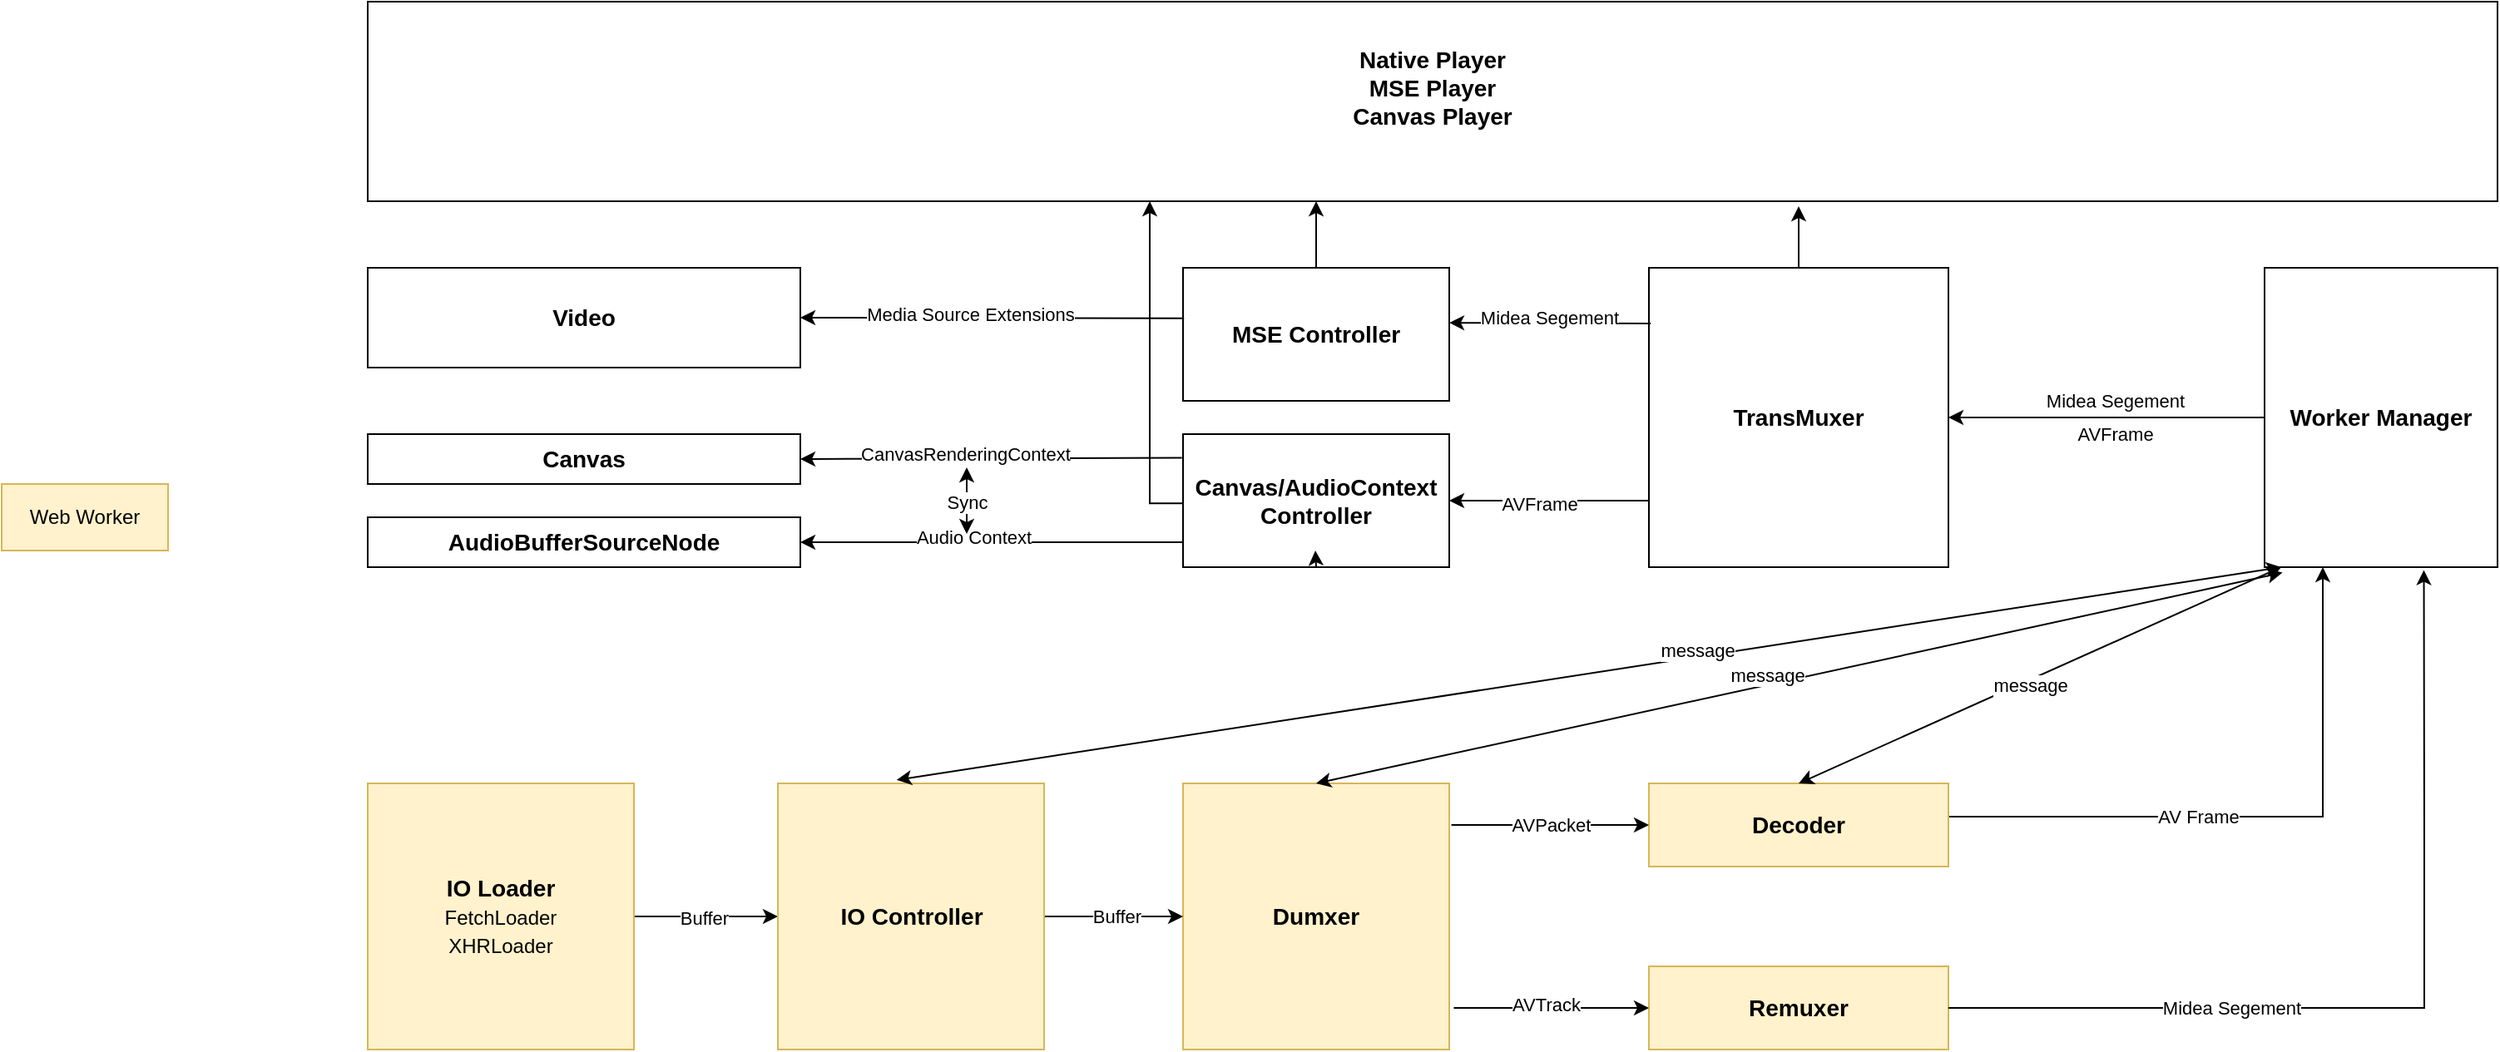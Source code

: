 <mxfile version="21.6.2" type="github">
  <diagram id="C5RBs43oDa-KdzZeNtuy" name="Page-1">
    <mxGraphModel dx="3341" dy="2058" grid="1" gridSize="10" guides="1" tooltips="1" connect="1" arrows="1" fold="1" page="1" pageScale="1" pageWidth="827" pageHeight="1169" math="0" shadow="0">
      <root>
        <mxCell id="WIyWlLk6GJQsqaUBKTNV-0" />
        <mxCell id="WIyWlLk6GJQsqaUBKTNV-1" parent="WIyWlLk6GJQsqaUBKTNV-0" />
        <mxCell id="7h8urNXvSVrlIbzpcXAR-0" value="&lt;b style=&quot;font-size: 14px;&quot;&gt;Native Player&lt;br&gt;MSE Player&lt;br style=&quot;font-size: 14px;&quot;&gt;Canvas Player&lt;br&gt;&lt;br&gt;&lt;/b&gt;" style="rounded=0;whiteSpace=wrap;html=1;fontSize=14;" parent="WIyWlLk6GJQsqaUBKTNV-1" vertex="1">
          <mxGeometry x="-660" y="-180" width="1280" height="120" as="geometry" />
        </mxCell>
        <mxCell id="7h8urNXvSVrlIbzpcXAR-54" value="" style="edgeStyle=orthogonalEdgeStyle;rounded=0;orthogonalLoop=1;jettySize=auto;html=1;" parent="WIyWlLk6GJQsqaUBKTNV-1" source="7h8urNXvSVrlIbzpcXAR-1" target="7h8urNXvSVrlIbzpcXAR-0" edge="1">
          <mxGeometry relative="1" as="geometry">
            <Array as="points">
              <mxPoint x="-90" y="-40" />
              <mxPoint x="-90" y="-40" />
            </Array>
          </mxGeometry>
        </mxCell>
        <mxCell id="7h8urNXvSVrlIbzpcXAR-1" value="&lt;b style=&quot;font-size: 14px;&quot;&gt;MSE Controller&lt;/b&gt;" style="rounded=0;whiteSpace=wrap;html=1;fontSize=14;" parent="WIyWlLk6GJQsqaUBKTNV-1" vertex="1">
          <mxGeometry x="-170" y="-20" width="160" height="80" as="geometry" />
        </mxCell>
        <mxCell id="7h8urNXvSVrlIbzpcXAR-2" value="&lt;b style=&quot;font-size: 14px;&quot;&gt;TransMuxer&lt;/b&gt;" style="rounded=0;whiteSpace=wrap;html=1;fontSize=14;" parent="WIyWlLk6GJQsqaUBKTNV-1" vertex="1">
          <mxGeometry x="110" y="-20" width="180" height="180" as="geometry" />
        </mxCell>
        <mxCell id="7h8urNXvSVrlIbzpcXAR-56" style="edgeStyle=orthogonalEdgeStyle;rounded=0;orthogonalLoop=1;jettySize=auto;html=1;entryX=0.385;entryY=0.987;entryDx=0;entryDy=0;entryPerimeter=0;" parent="WIyWlLk6GJQsqaUBKTNV-1" edge="1">
          <mxGeometry relative="1" as="geometry">
            <mxPoint x="-190.0" y="-60.0" as="targetPoint" />
            <mxPoint x="-71.1" y="121.56" as="sourcePoint" />
            <Array as="points">
              <mxPoint x="-190.1" y="121.56" />
            </Array>
          </mxGeometry>
        </mxCell>
        <mxCell id="7h8urNXvSVrlIbzpcXAR-3" value="&lt;b style=&quot;font-size: 14px;&quot;&gt;Canvas/AudioContext Controller&lt;/b&gt;" style="rounded=0;whiteSpace=wrap;html=1;fontSize=14;" parent="WIyWlLk6GJQsqaUBKTNV-1" vertex="1">
          <mxGeometry x="-170" y="80" width="160" height="80" as="geometry" />
        </mxCell>
        <mxCell id="7h8urNXvSVrlIbzpcXAR-5" value="&lt;b style=&quot;font-size: 14px;&quot;&gt;Dumxer&lt;/b&gt;" style="rounded=0;whiteSpace=wrap;html=1;fontSize=14;fillColor=#fff2cc;strokeColor=#d6b656;" parent="WIyWlLk6GJQsqaUBKTNV-1" vertex="1">
          <mxGeometry x="-170" y="290" width="160" height="160" as="geometry" />
        </mxCell>
        <mxCell id="7h8urNXvSVrlIbzpcXAR-7" value="&lt;b style=&quot;font-size: 14px;&quot;&gt;Remuxer&lt;/b&gt;" style="rounded=0;whiteSpace=wrap;html=1;fontSize=14;fillColor=#fff2cc;strokeColor=#d6b656;" parent="WIyWlLk6GJQsqaUBKTNV-1" vertex="1">
          <mxGeometry x="110" y="400" width="180" height="50" as="geometry" />
        </mxCell>
        <mxCell id="7h8urNXvSVrlIbzpcXAR-29" value="" style="edgeStyle=orthogonalEdgeStyle;rounded=0;orthogonalLoop=1;jettySize=auto;html=1;fontSize=14;entryX=0.25;entryY=1;entryDx=0;entryDy=0;" parent="WIyWlLk6GJQsqaUBKTNV-1" source="7h8urNXvSVrlIbzpcXAR-8" target="7h8urNXvSVrlIbzpcXAR-73" edge="1">
          <mxGeometry relative="1" as="geometry">
            <Array as="points">
              <mxPoint x="515" y="310" />
            </Array>
          </mxGeometry>
        </mxCell>
        <mxCell id="7h8urNXvSVrlIbzpcXAR-68" value="AV Frame" style="edgeLabel;html=1;align=center;verticalAlign=middle;resizable=0;points=[];" parent="7h8urNXvSVrlIbzpcXAR-29" vertex="1" connectable="0">
          <mxGeometry x="0.033" y="4" relative="1" as="geometry">
            <mxPoint x="-44" y="4" as="offset" />
          </mxGeometry>
        </mxCell>
        <mxCell id="7h8urNXvSVrlIbzpcXAR-8" value="&lt;b style=&quot;font-size: 14px;&quot;&gt;Decoder&lt;/b&gt;" style="rounded=0;whiteSpace=wrap;html=1;fontSize=14;fillColor=#fff2cc;strokeColor=#d6b656;" parent="WIyWlLk6GJQsqaUBKTNV-1" vertex="1">
          <mxGeometry x="110" y="290" width="180" height="50" as="geometry" />
        </mxCell>
        <mxCell id="7h8urNXvSVrlIbzpcXAR-11" value="&lt;b style=&quot;font-size: 14px;&quot;&gt;Video&lt;/b&gt;" style="rounded=0;whiteSpace=wrap;html=1;fontSize=14;" parent="WIyWlLk6GJQsqaUBKTNV-1" vertex="1">
          <mxGeometry x="-660" y="-20" width="260" height="60" as="geometry" />
        </mxCell>
        <mxCell id="7h8urNXvSVrlIbzpcXAR-12" value="&lt;b style=&quot;font-size: 14px;&quot;&gt;Canvas&lt;/b&gt;" style="rounded=0;whiteSpace=wrap;html=1;fontSize=14;" parent="WIyWlLk6GJQsqaUBKTNV-1" vertex="1">
          <mxGeometry x="-660" y="80" width="260" height="30" as="geometry" />
        </mxCell>
        <mxCell id="7h8urNXvSVrlIbzpcXAR-13" value="&lt;b style=&quot;font-size: 14px;&quot;&gt;AudioBufferSourceNode&lt;/b&gt;" style="rounded=0;whiteSpace=wrap;html=1;fontSize=14;" parent="WIyWlLk6GJQsqaUBKTNV-1" vertex="1">
          <mxGeometry x="-660" y="130" width="260" height="30" as="geometry" />
        </mxCell>
        <mxCell id="7h8urNXvSVrlIbzpcXAR-18" style="edgeStyle=orthogonalEdgeStyle;rounded=0;orthogonalLoop=1;jettySize=auto;html=1;exitX=1;exitY=0.5;exitDx=0;exitDy=0;entryX=0;entryY=0.5;entryDx=0;entryDy=0;fontSize=14;" parent="WIyWlLk6GJQsqaUBKTNV-1" source="7h8urNXvSVrlIbzpcXAR-14" target="7h8urNXvSVrlIbzpcXAR-15" edge="1">
          <mxGeometry relative="1" as="geometry" />
        </mxCell>
        <mxCell id="7h8urNXvSVrlIbzpcXAR-69" value="Buffer" style="edgeLabel;html=1;align=center;verticalAlign=middle;resizable=0;points=[];" parent="7h8urNXvSVrlIbzpcXAR-18" vertex="1" connectable="0">
          <mxGeometry x="-0.046" y="-1" relative="1" as="geometry">
            <mxPoint as="offset" />
          </mxGeometry>
        </mxCell>
        <mxCell id="7h8urNXvSVrlIbzpcXAR-14" value="&lt;font style=&quot;font-size: 12px;&quot;&gt;&lt;b style=&quot;font-size: 14px;&quot;&gt;IO Loader&lt;/b&gt;&lt;br style=&quot;font-size: 14px;&quot;&gt;&lt;font style=&quot;font-size: 12px;&quot;&gt;FetchLoader&lt;br style=&quot;&quot;&gt;XHRLoade&lt;/font&gt;r&lt;/font&gt;" style="rounded=0;whiteSpace=wrap;html=1;fontSize=14;fillColor=#fff2cc;strokeColor=#d6b656;" parent="WIyWlLk6GJQsqaUBKTNV-1" vertex="1">
          <mxGeometry x="-660" y="290" width="160" height="160" as="geometry" />
        </mxCell>
        <mxCell id="7h8urNXvSVrlIbzpcXAR-19" style="edgeStyle=orthogonalEdgeStyle;rounded=0;orthogonalLoop=1;jettySize=auto;html=1;exitX=1;exitY=0.5;exitDx=0;exitDy=0;entryX=0;entryY=0.5;entryDx=0;entryDy=0;fontSize=14;" parent="WIyWlLk6GJQsqaUBKTNV-1" source="7h8urNXvSVrlIbzpcXAR-15" target="7h8urNXvSVrlIbzpcXAR-5" edge="1">
          <mxGeometry relative="1" as="geometry" />
        </mxCell>
        <mxCell id="7h8urNXvSVrlIbzpcXAR-70" value="Buffer" style="edgeLabel;html=1;align=center;verticalAlign=middle;resizable=0;points=[];" parent="7h8urNXvSVrlIbzpcXAR-19" vertex="1" connectable="0">
          <mxGeometry x="0.042" y="6" relative="1" as="geometry">
            <mxPoint y="6" as="offset" />
          </mxGeometry>
        </mxCell>
        <mxCell id="7h8urNXvSVrlIbzpcXAR-15" value="&lt;b style=&quot;font-size: 14px;&quot;&gt;IO Controller&lt;/b&gt;" style="rounded=0;whiteSpace=wrap;html=1;fontSize=14;fillColor=#fff2cc;strokeColor=#d6b656;" parent="WIyWlLk6GJQsqaUBKTNV-1" vertex="1">
          <mxGeometry x="-413.5" y="290" width="160" height="160" as="geometry" />
        </mxCell>
        <mxCell id="7h8urNXvSVrlIbzpcXAR-22" value="" style="endArrow=classic;html=1;rounded=0;entryX=0;entryY=0.5;entryDx=0;entryDy=0;exitX=1.008;exitY=0.156;exitDx=0;exitDy=0;exitPerimeter=0;fontSize=14;" parent="WIyWlLk6GJQsqaUBKTNV-1" source="7h8urNXvSVrlIbzpcXAR-5" target="7h8urNXvSVrlIbzpcXAR-8" edge="1">
          <mxGeometry width="50" height="50" relative="1" as="geometry">
            <mxPoint x="30" y="340" as="sourcePoint" />
            <mxPoint x="80" y="290" as="targetPoint" />
          </mxGeometry>
        </mxCell>
        <mxCell id="7h8urNXvSVrlIbzpcXAR-67" value="AVPacket" style="edgeLabel;html=1;align=center;verticalAlign=middle;resizable=0;points=[];" parent="7h8urNXvSVrlIbzpcXAR-22" vertex="1" connectable="0">
          <mxGeometry x="-0.215" y="3" relative="1" as="geometry">
            <mxPoint x="13" y="3" as="offset" />
          </mxGeometry>
        </mxCell>
        <mxCell id="7h8urNXvSVrlIbzpcXAR-27" value="" style="endArrow=classic;html=1;rounded=0;entryX=0;entryY=0.5;entryDx=0;entryDy=0;exitX=1.017;exitY=0.844;exitDx=0;exitDy=0;exitPerimeter=0;fontSize=14;" parent="WIyWlLk6GJQsqaUBKTNV-1" source="7h8urNXvSVrlIbzpcXAR-5" target="7h8urNXvSVrlIbzpcXAR-7" edge="1">
          <mxGeometry width="50" height="50" relative="1" as="geometry">
            <mxPoint x="40" y="440" as="sourcePoint" />
            <mxPoint x="90" y="390" as="targetPoint" />
          </mxGeometry>
        </mxCell>
        <mxCell id="3y4YQxaxZySrOHOtxydG-2" value="AVTrack" style="edgeLabel;html=1;align=center;verticalAlign=middle;resizable=0;points=[];" vertex="1" connectable="0" parent="7h8urNXvSVrlIbzpcXAR-27">
          <mxGeometry x="-0.063" y="2" relative="1" as="geometry">
            <mxPoint as="offset" />
          </mxGeometry>
        </mxCell>
        <mxCell id="7h8urNXvSVrlIbzpcXAR-28" value="" style="endArrow=classic;html=1;rounded=0;entryX=0.684;entryY=1.01;entryDx=0;entryDy=0;fontSize=14;exitX=1;exitY=0.5;exitDx=0;exitDy=0;entryPerimeter=0;" parent="WIyWlLk6GJQsqaUBKTNV-1" source="7h8urNXvSVrlIbzpcXAR-7" target="7h8urNXvSVrlIbzpcXAR-73" edge="1">
          <mxGeometry width="50" height="50" relative="1" as="geometry">
            <mxPoint x="290" y="330" as="sourcePoint" />
            <mxPoint x="400" y="330" as="targetPoint" />
            <Array as="points">
              <mxPoint x="390" y="425" />
              <mxPoint x="576" y="425" />
              <mxPoint x="576" y="330" />
            </Array>
          </mxGeometry>
        </mxCell>
        <mxCell id="3y4YQxaxZySrOHOtxydG-5" value="Midea Segement" style="edgeLabel;html=1;align=center;verticalAlign=middle;resizable=0;points=[];" vertex="1" connectable="0" parent="7h8urNXvSVrlIbzpcXAR-28">
          <mxGeometry x="-0.486" y="1" relative="1" as="geometry">
            <mxPoint x="29" y="1" as="offset" />
          </mxGeometry>
        </mxCell>
        <mxCell id="7h8urNXvSVrlIbzpcXAR-33" value="" style="endArrow=classic;html=1;rounded=0;entryX=1;entryY=0.5;entryDx=0;entryDy=0;fontSize=14;" parent="WIyWlLk6GJQsqaUBKTNV-1" target="7h8urNXvSVrlIbzpcXAR-3" edge="1">
          <mxGeometry width="50" height="50" relative="1" as="geometry">
            <mxPoint x="110" y="120" as="sourcePoint" />
            <mxPoint x="120" y="220" as="targetPoint" />
          </mxGeometry>
        </mxCell>
        <mxCell id="7h8urNXvSVrlIbzpcXAR-65" value="AVFrame&lt;br&gt;" style="edgeLabel;html=1;align=center;verticalAlign=middle;resizable=0;points=[];" parent="7h8urNXvSVrlIbzpcXAR-33" vertex="1" connectable="0">
          <mxGeometry x="0.086" y="2" relative="1" as="geometry">
            <mxPoint x="-1" as="offset" />
          </mxGeometry>
        </mxCell>
        <mxCell id="7h8urNXvSVrlIbzpcXAR-34" value="" style="endArrow=classic;html=1;rounded=0;fontSize=14;exitX=0.006;exitY=0.186;exitDx=0;exitDy=0;exitPerimeter=0;entryX=1;entryY=0.413;entryDx=0;entryDy=0;entryPerimeter=0;" parent="WIyWlLk6GJQsqaUBKTNV-1" source="7h8urNXvSVrlIbzpcXAR-2" target="7h8urNXvSVrlIbzpcXAR-1" edge="1">
          <mxGeometry width="50" height="50" relative="1" as="geometry">
            <mxPoint x="110" y="30" as="sourcePoint" />
            <mxPoint x="50" y="13" as="targetPoint" />
          </mxGeometry>
        </mxCell>
        <mxCell id="7h8urNXvSVrlIbzpcXAR-66" value="Midea Segement" style="edgeLabel;html=1;align=center;verticalAlign=middle;resizable=0;points=[];" parent="7h8urNXvSVrlIbzpcXAR-34" vertex="1" connectable="0">
          <mxGeometry x="0.265" y="-4" relative="1" as="geometry">
            <mxPoint x="15" y="1" as="offset" />
          </mxGeometry>
        </mxCell>
        <mxCell id="7h8urNXvSVrlIbzpcXAR-37" value="" style="endArrow=classic;html=1;rounded=0;entryX=1;entryY=0.5;entryDx=0;entryDy=0;exitX=0.004;exitY=0.379;exitDx=0;exitDy=0;exitPerimeter=0;fontSize=14;" parent="WIyWlLk6GJQsqaUBKTNV-1" source="7h8urNXvSVrlIbzpcXAR-1" target="7h8urNXvSVrlIbzpcXAR-11" edge="1">
          <mxGeometry width="50" height="50" relative="1" as="geometry">
            <mxPoint x="-170" y="40" as="sourcePoint" />
            <mxPoint x="-120" y="-10" as="targetPoint" />
          </mxGeometry>
        </mxCell>
        <mxCell id="7h8urNXvSVrlIbzpcXAR-64" value="Media Source Extensions" style="edgeLabel;html=1;align=center;verticalAlign=middle;resizable=0;points=[];" parent="7h8urNXvSVrlIbzpcXAR-37" vertex="1" connectable="0">
          <mxGeometry x="0.113" y="-2" relative="1" as="geometry">
            <mxPoint as="offset" />
          </mxGeometry>
        </mxCell>
        <mxCell id="7h8urNXvSVrlIbzpcXAR-38" value="" style="endArrow=classic;html=1;rounded=0;entryX=1;entryY=0.5;entryDx=0;entryDy=0;exitX=-0.004;exitY=0.178;exitDx=0;exitDy=0;exitPerimeter=0;fontSize=14;" parent="WIyWlLk6GJQsqaUBKTNV-1" source="7h8urNXvSVrlIbzpcXAR-3" target="7h8urNXvSVrlIbzpcXAR-12" edge="1">
          <mxGeometry width="50" height="50" relative="1" as="geometry">
            <mxPoint y="230" as="sourcePoint" />
            <mxPoint x="50" y="180" as="targetPoint" />
          </mxGeometry>
        </mxCell>
        <mxCell id="7h8urNXvSVrlIbzpcXAR-61" value="CanvasRenderingContext" style="edgeLabel;html=1;align=center;verticalAlign=middle;resizable=0;points=[];" parent="7h8urNXvSVrlIbzpcXAR-38" vertex="1" connectable="0">
          <mxGeometry x="0.144" y="-3" relative="1" as="geometry">
            <mxPoint as="offset" />
          </mxGeometry>
        </mxCell>
        <mxCell id="7h8urNXvSVrlIbzpcXAR-39" value="" style="endArrow=classic;html=1;rounded=0;entryX=1;entryY=0.5;entryDx=0;entryDy=0;fontSize=14;" parent="WIyWlLk6GJQsqaUBKTNV-1" target="7h8urNXvSVrlIbzpcXAR-13" edge="1">
          <mxGeometry width="50" height="50" relative="1" as="geometry">
            <mxPoint x="-170" y="145" as="sourcePoint" />
            <mxPoint x="-190" y="145.5" as="targetPoint" />
          </mxGeometry>
        </mxCell>
        <mxCell id="7h8urNXvSVrlIbzpcXAR-60" value="Audio Context&lt;br&gt;" style="edgeLabel;html=1;align=center;verticalAlign=middle;resizable=0;points=[];" parent="7h8urNXvSVrlIbzpcXAR-39" vertex="1" connectable="0">
          <mxGeometry x="0.107" y="-3" relative="1" as="geometry">
            <mxPoint x="1" as="offset" />
          </mxGeometry>
        </mxCell>
        <mxCell id="7h8urNXvSVrlIbzpcXAR-41" value="" style="endArrow=classic;html=1;rounded=0;exitX=0.5;exitY=0;exitDx=0;exitDy=0;" parent="WIyWlLk6GJQsqaUBKTNV-1" source="7h8urNXvSVrlIbzpcXAR-2" edge="1">
          <mxGeometry width="50" height="50" relative="1" as="geometry">
            <mxPoint x="175" y="-20" as="sourcePoint" />
            <mxPoint x="200" y="-57" as="targetPoint" />
          </mxGeometry>
        </mxCell>
        <mxCell id="7h8urNXvSVrlIbzpcXAR-58" value="Web Worker" style="rounded=0;whiteSpace=wrap;html=1;fillColor=#fff2cc;strokeColor=#d6b656;" parent="WIyWlLk6GJQsqaUBKTNV-1" vertex="1">
          <mxGeometry x="-880" y="110" width="100" height="40" as="geometry" />
        </mxCell>
        <mxCell id="7h8urNXvSVrlIbzpcXAR-74" value="" style="edgeStyle=orthogonalEdgeStyle;rounded=0;orthogonalLoop=1;jettySize=auto;html=1;" parent="WIyWlLk6GJQsqaUBKTNV-1" source="7h8urNXvSVrlIbzpcXAR-73" target="7h8urNXvSVrlIbzpcXAR-2" edge="1">
          <mxGeometry relative="1" as="geometry" />
        </mxCell>
        <mxCell id="7h8urNXvSVrlIbzpcXAR-77" value="Midea Segement" style="edgeLabel;html=1;align=center;verticalAlign=middle;resizable=0;points=[];" parent="7h8urNXvSVrlIbzpcXAR-74" vertex="1" connectable="0">
          <mxGeometry x="-0.393" y="-4" relative="1" as="geometry">
            <mxPoint x="-33" y="-6" as="offset" />
          </mxGeometry>
        </mxCell>
        <mxCell id="7h8urNXvSVrlIbzpcXAR-73" value="Worker Manager" style="rounded=0;whiteSpace=wrap;html=1;fontStyle=1;fontSize=14;" parent="WIyWlLk6GJQsqaUBKTNV-1" vertex="1">
          <mxGeometry x="480" y="-20" width="140" height="180" as="geometry" />
        </mxCell>
        <mxCell id="7h8urNXvSVrlIbzpcXAR-79" value="AVFrame&lt;br&gt;" style="edgeLabel;html=1;align=center;verticalAlign=middle;resizable=0;points=[];" parent="WIyWlLk6GJQsqaUBKTNV-1" vertex="1" connectable="0">
          <mxGeometry x="390.005" y="80" as="geometry" />
        </mxCell>
        <mxCell id="3y4YQxaxZySrOHOtxydG-0" value="" style="endArrow=classic;startArrow=classic;html=1;rounded=0;" edge="1" parent="WIyWlLk6GJQsqaUBKTNV-1">
          <mxGeometry width="50" height="50" relative="1" as="geometry">
            <mxPoint x="-300" y="140" as="sourcePoint" />
            <mxPoint x="-300" y="100" as="targetPoint" />
          </mxGeometry>
        </mxCell>
        <mxCell id="3y4YQxaxZySrOHOtxydG-1" value="Sync" style="edgeLabel;html=1;align=center;verticalAlign=middle;resizable=0;points=[];" vertex="1" connectable="0" parent="3y4YQxaxZySrOHOtxydG-0">
          <mxGeometry x="-0.017" relative="1" as="geometry">
            <mxPoint as="offset" />
          </mxGeometry>
        </mxCell>
        <mxCell id="3y4YQxaxZySrOHOtxydG-7" value="" style="endArrow=classic;startArrow=classic;html=1;rounded=0;entryX=0.077;entryY=1.018;entryDx=0;entryDy=0;entryPerimeter=0;exitX=0.5;exitY=0;exitDx=0;exitDy=0;" edge="1" parent="WIyWlLk6GJQsqaUBKTNV-1" source="7h8urNXvSVrlIbzpcXAR-5" target="7h8urNXvSVrlIbzpcXAR-73">
          <mxGeometry width="50" height="50" relative="1" as="geometry">
            <mxPoint x="210" y="300" as="sourcePoint" />
            <mxPoint x="507" y="170" as="targetPoint" />
          </mxGeometry>
        </mxCell>
        <mxCell id="3y4YQxaxZySrOHOtxydG-8" value="" style="endArrow=classic;startArrow=classic;html=1;rounded=0;exitX=0.446;exitY=-0.013;exitDx=0;exitDy=0;exitPerimeter=0;" edge="1" parent="WIyWlLk6GJQsqaUBKTNV-1" source="7h8urNXvSVrlIbzpcXAR-15">
          <mxGeometry width="50" height="50" relative="1" as="geometry">
            <mxPoint x="220" y="310" as="sourcePoint" />
            <mxPoint x="490" y="160" as="targetPoint" />
          </mxGeometry>
        </mxCell>
        <mxCell id="3y4YQxaxZySrOHOtxydG-9" value="message" style="edgeLabel;html=1;align=center;verticalAlign=middle;resizable=0;points=[];" vertex="1" connectable="0" parent="3y4YQxaxZySrOHOtxydG-8">
          <mxGeometry x="0.158" y="4" relative="1" as="geometry">
            <mxPoint as="offset" />
          </mxGeometry>
        </mxCell>
        <mxCell id="3y4YQxaxZySrOHOtxydG-10" value="message" style="edgeLabel;html=1;align=center;verticalAlign=middle;resizable=0;points=[];" vertex="1" connectable="0" parent="WIyWlLk6GJQsqaUBKTNV-1">
          <mxGeometry x="148.656" y="219.963" as="geometry">
            <mxPoint x="32" y="5" as="offset" />
          </mxGeometry>
        </mxCell>
        <mxCell id="3y4YQxaxZySrOHOtxydG-11" value="" style="endArrow=classic;startArrow=classic;html=1;rounded=0;exitX=0.5;exitY=0;exitDx=0;exitDy=0;" edge="1" parent="WIyWlLk6GJQsqaUBKTNV-1" source="7h8urNXvSVrlIbzpcXAR-8">
          <mxGeometry width="50" height="50" relative="1" as="geometry">
            <mxPoint x="-90.5" y="300" as="sourcePoint" />
            <mxPoint x="490" y="160" as="targetPoint" />
          </mxGeometry>
        </mxCell>
        <mxCell id="3y4YQxaxZySrOHOtxydG-12" value="message" style="edgeLabel;html=1;align=center;verticalAlign=middle;resizable=0;points=[];" vertex="1" connectable="0" parent="3y4YQxaxZySrOHOtxydG-11">
          <mxGeometry x="-0.051" y="-3" relative="1" as="geometry">
            <mxPoint as="offset" />
          </mxGeometry>
        </mxCell>
        <mxCell id="3y4YQxaxZySrOHOtxydG-15" style="edgeStyle=orthogonalEdgeStyle;rounded=0;orthogonalLoop=1;jettySize=auto;html=1;exitX=0.5;exitY=1;exitDx=0;exitDy=0;entryX=0.497;entryY=0.875;entryDx=0;entryDy=0;entryPerimeter=0;" edge="1" parent="WIyWlLk6GJQsqaUBKTNV-1" source="7h8urNXvSVrlIbzpcXAR-3" target="7h8urNXvSVrlIbzpcXAR-3">
          <mxGeometry relative="1" as="geometry" />
        </mxCell>
      </root>
    </mxGraphModel>
  </diagram>
</mxfile>
